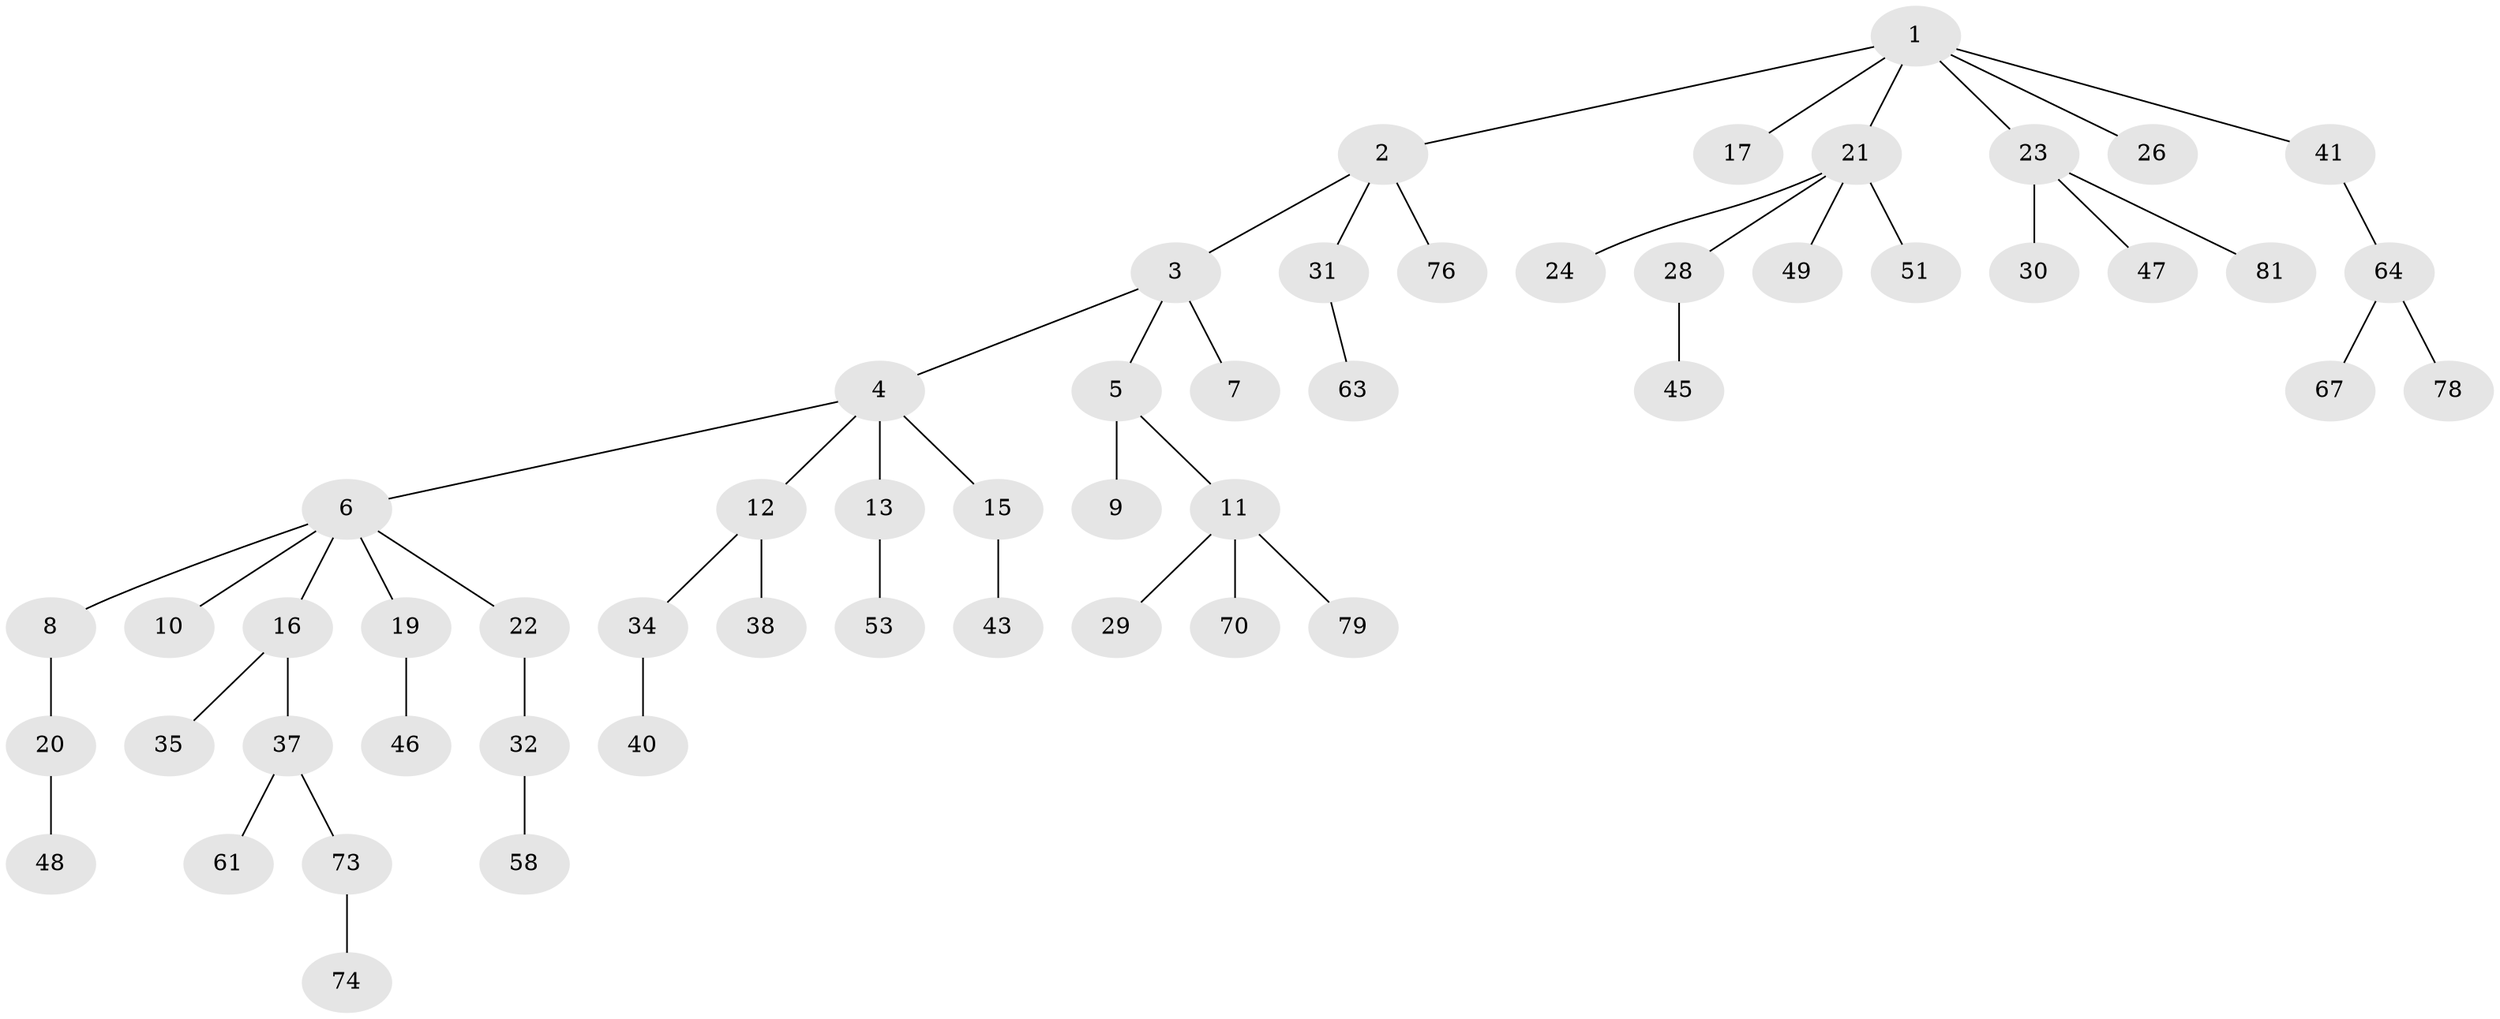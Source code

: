 // Generated by graph-tools (version 1.1) at 2025/52/02/27/25 19:52:11]
// undirected, 54 vertices, 53 edges
graph export_dot {
graph [start="1"]
  node [color=gray90,style=filled];
  1 [super="+14"];
  2 [super="+65"];
  3;
  4 [super="+77"];
  5 [super="+18"];
  6 [super="+50"];
  7 [super="+39"];
  8;
  9 [super="+57"];
  10 [super="+25"];
  11 [super="+55"];
  12 [super="+27"];
  13 [super="+75"];
  15 [super="+44"];
  16 [super="+33"];
  17;
  19;
  20 [super="+69"];
  21 [super="+36"];
  22;
  23 [super="+56"];
  24 [super="+42"];
  26;
  28;
  29 [super="+71"];
  30;
  31 [super="+62"];
  32 [super="+54"];
  34;
  35;
  37 [super="+52"];
  38;
  40;
  41 [super="+60"];
  43;
  45 [super="+59"];
  46 [super="+80"];
  47;
  48;
  49;
  51;
  53 [super="+72"];
  58 [super="+68"];
  61;
  63;
  64 [super="+66"];
  67;
  70;
  73;
  74;
  76;
  78;
  79;
  81;
  1 -- 2;
  1 -- 17;
  1 -- 41;
  1 -- 26;
  1 -- 21;
  1 -- 23;
  2 -- 3;
  2 -- 31;
  2 -- 76;
  3 -- 4;
  3 -- 5;
  3 -- 7;
  4 -- 6;
  4 -- 12;
  4 -- 13;
  4 -- 15;
  5 -- 9;
  5 -- 11;
  6 -- 8;
  6 -- 10;
  6 -- 16;
  6 -- 19;
  6 -- 22;
  8 -- 20;
  11 -- 29;
  11 -- 70;
  11 -- 79;
  12 -- 34;
  12 -- 38;
  13 -- 53;
  15 -- 43;
  16 -- 35;
  16 -- 37;
  19 -- 46;
  20 -- 48;
  21 -- 24;
  21 -- 28;
  21 -- 49;
  21 -- 51;
  22 -- 32;
  23 -- 30;
  23 -- 47;
  23 -- 81;
  28 -- 45;
  31 -- 63;
  32 -- 58;
  34 -- 40;
  37 -- 73;
  37 -- 61;
  41 -- 64;
  64 -- 67;
  64 -- 78;
  73 -- 74;
}
